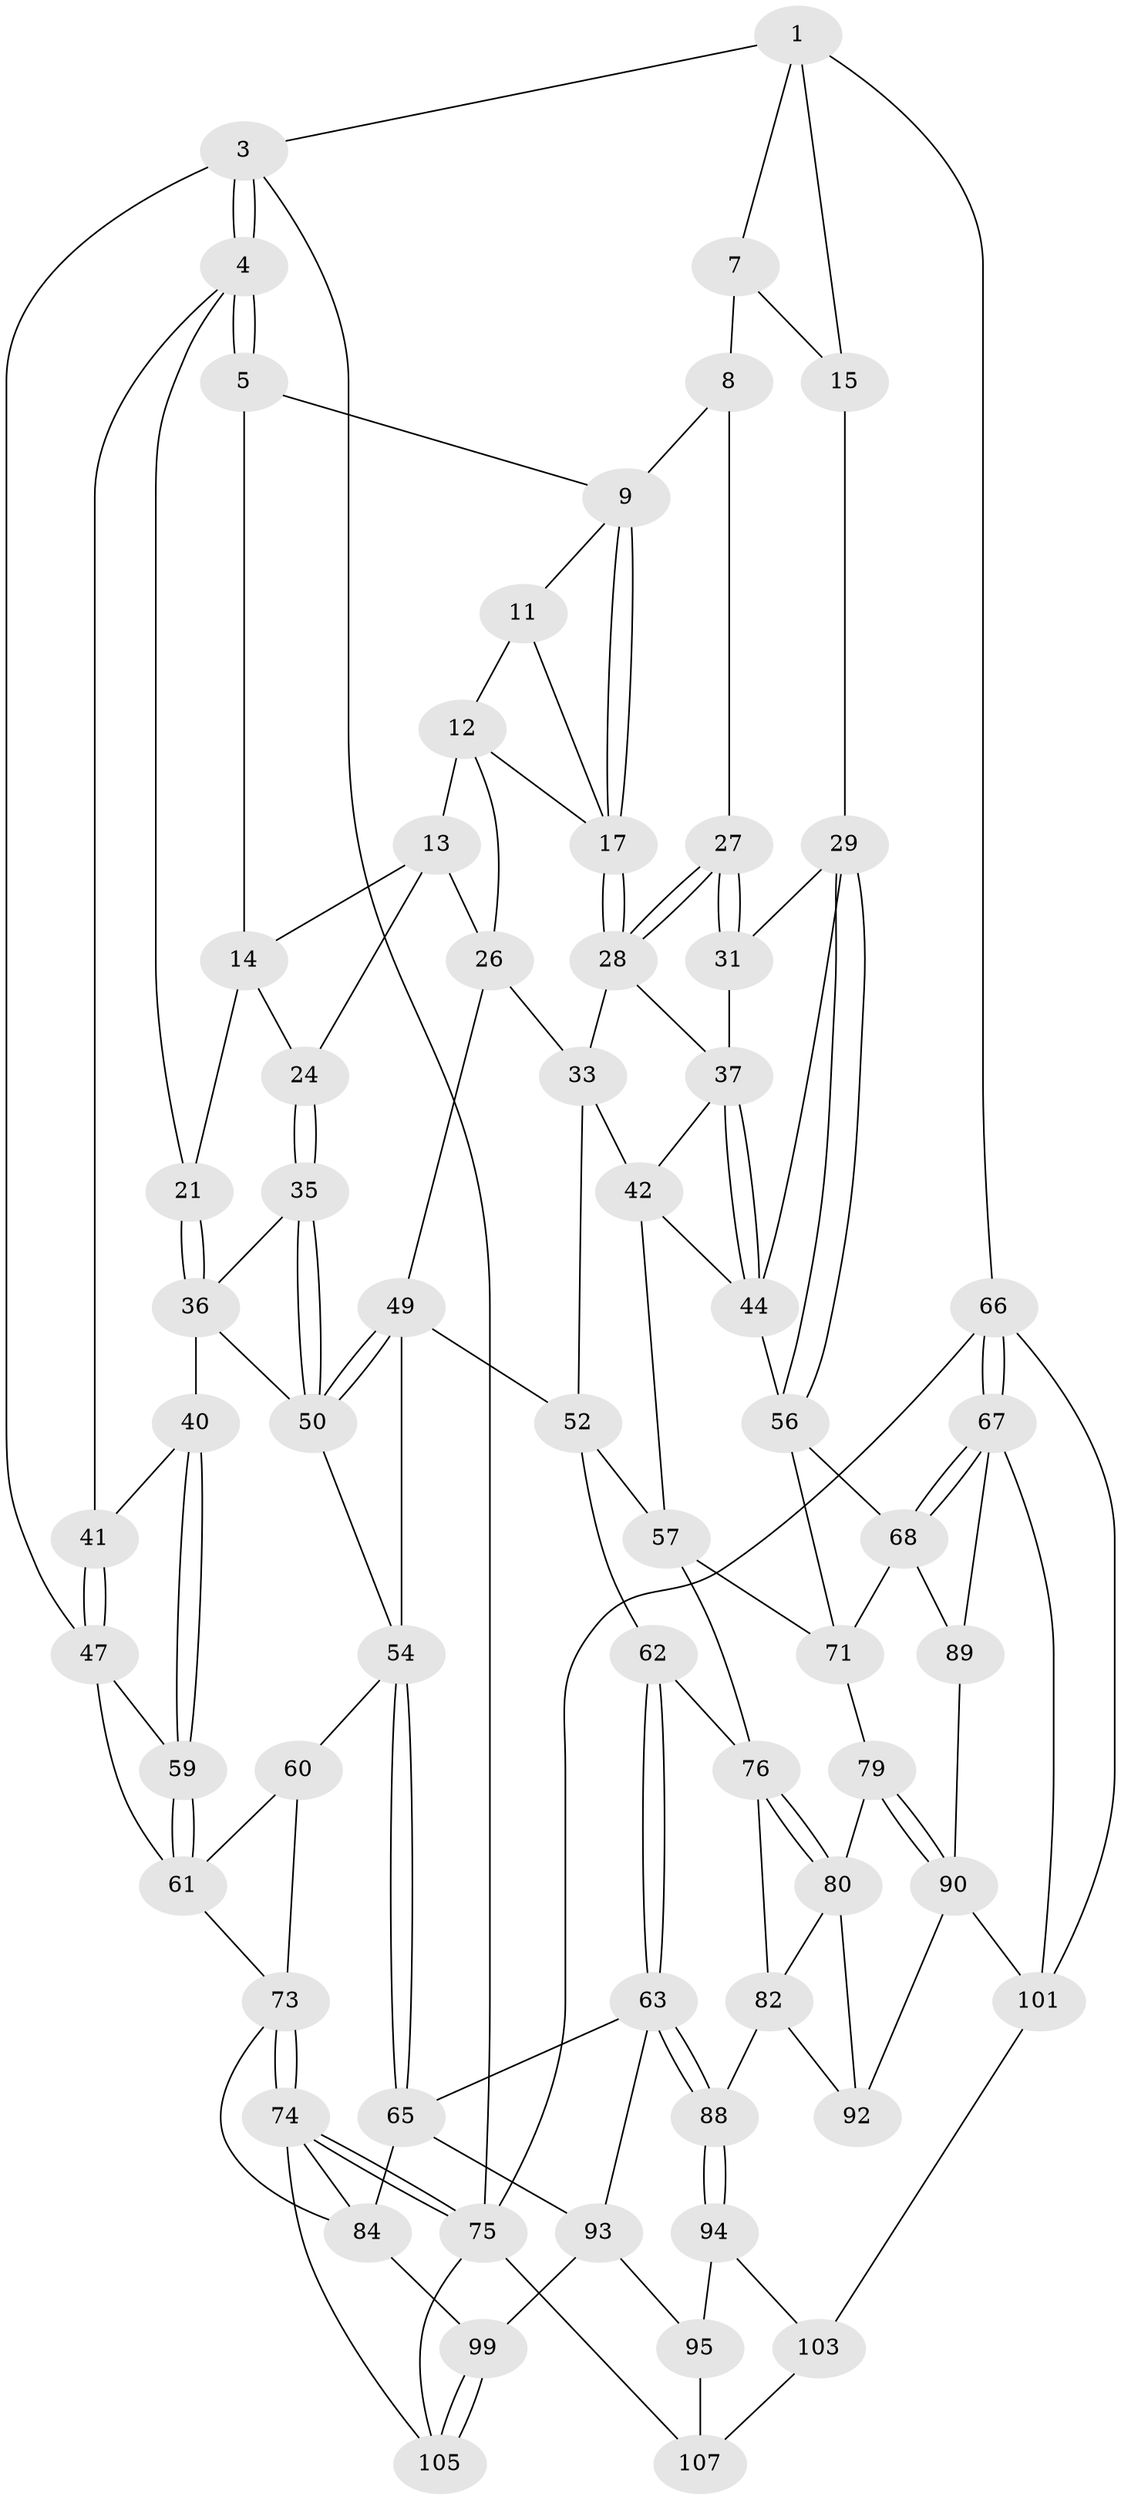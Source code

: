 // Generated by graph-tools (version 1.1) at 2025/52/02/27/25 19:52:36]
// undirected, 65 vertices, 144 edges
graph export_dot {
graph [start="1"]
  node [color=gray90,style=filled];
  1 [pos="+0.8999636422150284+0",super="+2"];
  3 [pos="+0+0"];
  4 [pos="+0+0",super="+22"];
  5 [pos="+0.4088420475318167+0",super="+6"];
  7 [pos="+0.8824966257415356+0",super="+16"];
  8 [pos="+0.7895014931018912+0.09340023101381664",super="+19"];
  9 [pos="+0.7690440644119373+0.10809933934654292",super="+10"];
  11 [pos="+0.627229955866513+0.09799492108337671"];
  12 [pos="+0.5628494911103737+0.11001067886877593",super="+25"];
  13 [pos="+0.5141305405037468+0.0852249909670701",super="+23"];
  14 [pos="+0.43846302926230557+0.02396207274954426",super="+20"];
  15 [pos="+1+0.2440370330027375"];
  17 [pos="+0.7642303275177347+0.17799321888832442",super="+18"];
  21 [pos="+0.12364374422362856+0.14058319935331673"];
  24 [pos="+0.3962732183933634+0.28416955192988064"];
  26 [pos="+0.590491968573133+0.2960078809133842",super="+34"];
  27 [pos="+0.8446919636247744+0.23181140839030637"];
  28 [pos="+0.7931501779650363+0.2093445559998729",super="+32"];
  29 [pos="+1+0.2783720174425245",super="+30"];
  31 [pos="+0.8678747950495057+0.26492302323414224"];
  33 [pos="+0.6347772370639946+0.33935822400627125",super="+43"];
  35 [pos="+0.39359163492317356+0.28716460892181095"];
  36 [pos="+0.2867327590406531+0.29429310998781977",super="+39"];
  37 [pos="+0.8531169874268165+0.3153773541107088",super="+38"];
  40 [pos="+0.17303769661278678+0.4277767321244535"];
  41 [pos="+0.10398932990432647+0.31185180308321275"];
  42 [pos="+0.696727306350546+0.4230661249941928",super="+46"];
  44 [pos="+0.8691375779509625+0.3779239245282847",super="+45"];
  47 [pos="+0+0.44750286485800284",super="+48"];
  49 [pos="+0.5140955103458782+0.4293122394624669",super="+53"];
  50 [pos="+0.3970356672356247+0.39234011545202596",super="+51"];
  52 [pos="+0.600521873970693+0.4996528049573451",super="+58"];
  54 [pos="+0.41683566712880094+0.5969222848219348",super="+55"];
  56 [pos="+1+0.355488961082655",super="+69"];
  57 [pos="+0.8236120114619755+0.554471626792847",super="+72"];
  59 [pos="+0.09938310921430525+0.4879444845895936"];
  60 [pos="+0.18808173577571324+0.6684284400711691"];
  61 [pos="+0.11136297496745973+0.6099135139576581",super="+70"];
  62 [pos="+0.5280249984811901+0.6435741082900936"];
  63 [pos="+0.4998101665077137+0.6577879481173114",super="+64"];
  65 [pos="+0.45406022789865463+0.6371934730111125",super="+83"];
  66 [pos="+1+1"];
  67 [pos="+1+0.8647005803963025",super="+100"];
  68 [pos="+1+0.7030659247396152",super="+86"];
  71 [pos="+0.8328296873762603+0.56021306126586",super="+78"];
  73 [pos="+0+0.790304331652898",super="+85"];
  74 [pos="+0+0.9956842296753068",super="+98"];
  75 [pos="+0+1",super="+108"];
  76 [pos="+0.7764523865114692+0.6317394199294422",super="+77"];
  79 [pos="+0.7929069651323661+0.7445411509105507"];
  80 [pos="+0.7807445914715746+0.7383560328418697",super="+81"];
  82 [pos="+0.677274434629637+0.7341605071803893",super="+87"];
  84 [pos="+0.1971351818948902+0.7483927428340521",super="+97"];
  88 [pos="+0.5371772659341161+0.8059255122830126"];
  89 [pos="+0.906914511587657+0.8056756802289842"];
  90 [pos="+0.8468345572728505+0.7973245927292506",super="+91"];
  92 [pos="+0.7029850106925415+0.8678983455134535"];
  93 [pos="+0.35347245682036665+0.8534319584588563",super="+96"];
  94 [pos="+0.5041403634133144+0.8638321112867818",super="+104"];
  95 [pos="+0.3914258749596347+0.8973690533241431",super="+106"];
  99 [pos="+0.27951287937902564+0.9341885623295237"];
  101 [pos="+0.7682687567983657+1",super="+102"];
  103 [pos="+0.7416747745316145+1"];
  105 [pos="+0.24781956921868564+1"];
  107 [pos="+0.4249806015923971+1"];
  1 -- 7;
  1 -- 66;
  1 -- 3;
  1 -- 15;
  3 -- 4;
  3 -- 4;
  3 -- 75;
  3 -- 47;
  4 -- 5;
  4 -- 5;
  4 -- 41;
  4 -- 21;
  5 -- 14;
  5 -- 9;
  7 -- 8 [weight=2];
  7 -- 15;
  8 -- 9;
  8 -- 27;
  9 -- 17;
  9 -- 17;
  9 -- 11;
  11 -- 12;
  11 -- 17;
  12 -- 13;
  12 -- 26;
  12 -- 17;
  13 -- 14;
  13 -- 24;
  13 -- 26;
  14 -- 24;
  14 -- 21;
  15 -- 29;
  17 -- 28;
  17 -- 28;
  21 -- 36;
  21 -- 36;
  24 -- 35;
  24 -- 35;
  26 -- 33;
  26 -- 49;
  27 -- 28;
  27 -- 28;
  27 -- 31;
  27 -- 31;
  28 -- 33;
  28 -- 37;
  29 -- 56;
  29 -- 56;
  29 -- 44;
  29 -- 31;
  31 -- 37;
  33 -- 42;
  33 -- 52;
  35 -- 36;
  35 -- 50;
  35 -- 50;
  36 -- 40;
  36 -- 50;
  37 -- 44;
  37 -- 44;
  37 -- 42;
  40 -- 41;
  40 -- 59;
  40 -- 59;
  41 -- 47;
  41 -- 47;
  42 -- 57;
  42 -- 44;
  44 -- 56;
  47 -- 59;
  47 -- 61;
  49 -- 50;
  49 -- 50;
  49 -- 52;
  49 -- 54;
  50 -- 54;
  52 -- 57;
  52 -- 62;
  54 -- 65;
  54 -- 65;
  54 -- 60;
  56 -- 68;
  56 -- 71;
  57 -- 76;
  57 -- 71;
  59 -- 61;
  59 -- 61;
  60 -- 61;
  60 -- 73;
  61 -- 73;
  62 -- 63;
  62 -- 63;
  62 -- 76;
  63 -- 88;
  63 -- 88;
  63 -- 65;
  63 -- 93;
  65 -- 84;
  65 -- 93;
  66 -- 67;
  66 -- 67;
  66 -- 75;
  66 -- 101;
  67 -- 68;
  67 -- 68;
  67 -- 89;
  67 -- 101;
  68 -- 89;
  68 -- 71;
  71 -- 79;
  73 -- 74;
  73 -- 74;
  73 -- 84;
  74 -- 75;
  74 -- 75;
  74 -- 105;
  74 -- 84;
  75 -- 105;
  75 -- 107;
  76 -- 80;
  76 -- 80;
  76 -- 82;
  79 -- 80;
  79 -- 90;
  79 -- 90;
  80 -- 82;
  80 -- 92;
  82 -- 88;
  82 -- 92;
  84 -- 99;
  88 -- 94;
  88 -- 94;
  89 -- 90;
  90 -- 92;
  90 -- 101;
  93 -- 99;
  93 -- 95;
  94 -- 95 [weight=2];
  94 -- 103;
  95 -- 107;
  99 -- 105;
  99 -- 105;
  101 -- 103;
  103 -- 107;
}
